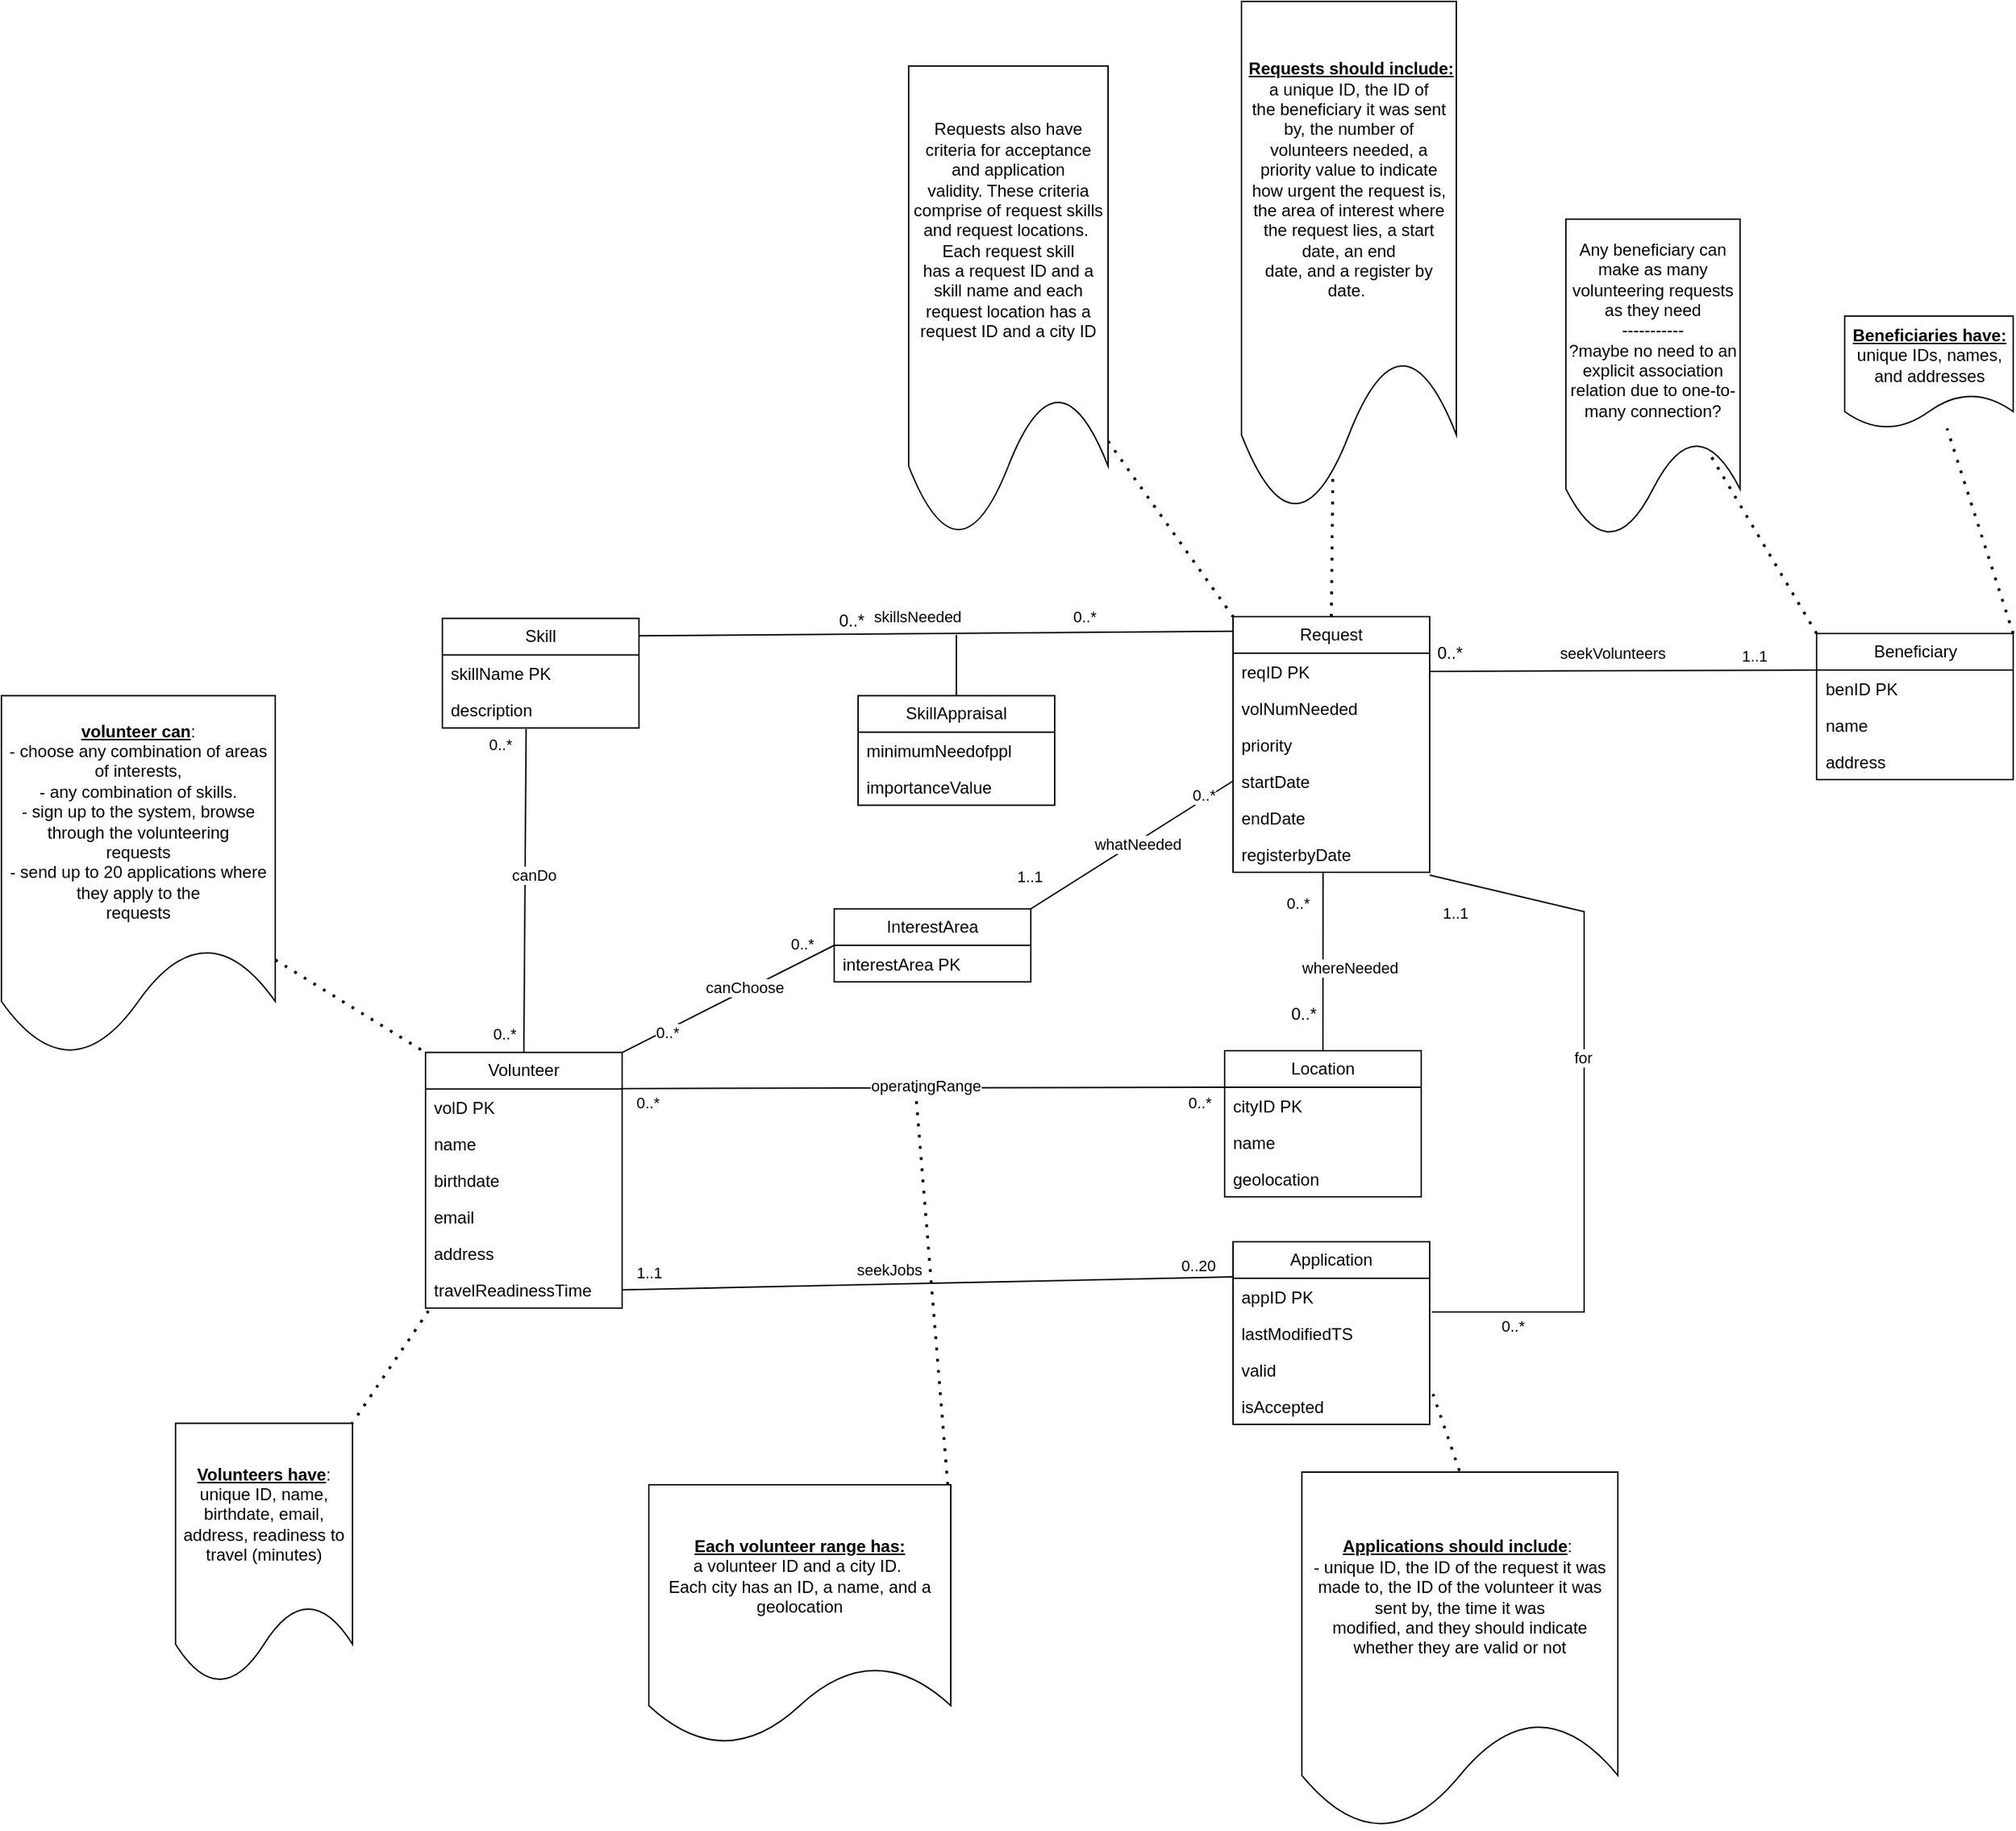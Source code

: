 <mxfile version="24.4.13" type="device">
  <diagram name="Page-1" id="inJNz4n0Zh9Nl0F3ZKG1">
    <mxGraphModel dx="2362" dy="1709" grid="0" gridSize="10" guides="1" tooltips="1" connect="1" arrows="1" fold="1" page="0" pageScale="1" pageWidth="850" pageHeight="1100" math="0" shadow="0">
      <root>
        <mxCell id="0" />
        <mxCell id="1" parent="0" />
        <mxCell id="FVu5-wftmzcErBMeZo72-6" value="Beneficiary" style="swimlane;fontStyle=0;childLayout=stackLayout;horizontal=1;startSize=26;fillColor=none;horizontalStack=0;resizeParent=1;resizeParentMax=0;resizeLast=0;collapsible=1;marginBottom=0;whiteSpace=wrap;html=1;" parent="1" vertex="1">
          <mxGeometry x="637.5" y="-23" width="140" height="104" as="geometry" />
        </mxCell>
        <mxCell id="FVu5-wftmzcErBMeZo72-7" value="benID PK" style="text;strokeColor=none;fillColor=none;align=left;verticalAlign=top;spacingLeft=4;spacingRight=4;overflow=hidden;rotatable=0;points=[[0,0.5],[1,0.5]];portConstraint=eastwest;whiteSpace=wrap;html=1;" parent="FVu5-wftmzcErBMeZo72-6" vertex="1">
          <mxGeometry y="26" width="140" height="26" as="geometry" />
        </mxCell>
        <mxCell id="FVu5-wftmzcErBMeZo72-8" value="name" style="text;strokeColor=none;fillColor=none;align=left;verticalAlign=top;spacingLeft=4;spacingRight=4;overflow=hidden;rotatable=0;points=[[0,0.5],[1,0.5]];portConstraint=eastwest;whiteSpace=wrap;html=1;" parent="FVu5-wftmzcErBMeZo72-6" vertex="1">
          <mxGeometry y="52" width="140" height="26" as="geometry" />
        </mxCell>
        <mxCell id="FVu5-wftmzcErBMeZo72-9" value="address" style="text;strokeColor=none;fillColor=none;align=left;verticalAlign=top;spacingLeft=4;spacingRight=4;overflow=hidden;rotatable=0;points=[[0,0.5],[1,0.5]];portConstraint=eastwest;whiteSpace=wrap;html=1;" parent="FVu5-wftmzcErBMeZo72-6" vertex="1">
          <mxGeometry y="78" width="140" height="26" as="geometry" />
        </mxCell>
        <mxCell id="FVu5-wftmzcErBMeZo72-20" value="&lt;b&gt;&lt;u&gt;Beneficiaries have:&lt;/u&gt;&lt;/b&gt; unique IDs, names, and addresses" style="shape=document;whiteSpace=wrap;html=1;boundedLbl=1;" parent="1" vertex="1">
          <mxGeometry x="657.5" y="-249" width="120" height="80" as="geometry" />
        </mxCell>
        <mxCell id="FVu5-wftmzcErBMeZo72-21" value="Any beneficiary can make as many &lt;br&gt;volunteering requests as they need&lt;br&gt;-----------&lt;div&gt;?maybe no need to an explicit association relation due to one-to-many connection?&lt;/div&gt;" style="shape=document;whiteSpace=wrap;html=1;boundedLbl=1;" parent="1" vertex="1">
          <mxGeometry x="459" y="-318" width="124" height="226" as="geometry" />
        </mxCell>
        <mxCell id="FVu5-wftmzcErBMeZo72-22" value="&amp;nbsp;&lt;b&gt;&lt;u&gt;Requests should include:&lt;/u&gt;&lt;/b&gt; a unique ID, the ID of the&amp;nbsp;beneficiary it was sent by, the number of volunteers needed, a priority value to indicate &lt;br&gt;how urgent the request is, the area of interest where the request lies, a start date, an end &lt;br&gt;date, and a register by date.&amp;nbsp;" style="shape=document;whiteSpace=wrap;html=1;boundedLbl=1;" parent="1" vertex="1">
          <mxGeometry x="228" y="-473" width="153" height="363" as="geometry" />
        </mxCell>
        <mxCell id="FVu5-wftmzcErBMeZo72-26" value="" style="endArrow=none;dashed=1;html=1;dashPattern=1 3;strokeWidth=2;rounded=0;fontSize=12;startSize=8;endSize=8;curved=1;exitX=1;exitY=0;exitDx=0;exitDy=0;" parent="1" source="FVu5-wftmzcErBMeZo72-6" target="FVu5-wftmzcErBMeZo72-20" edge="1">
          <mxGeometry width="50" height="50" relative="1" as="geometry">
            <mxPoint x="306.5" y="78" as="sourcePoint" />
            <mxPoint x="356.5" y="28" as="targetPoint" />
          </mxGeometry>
        </mxCell>
        <mxCell id="FVu5-wftmzcErBMeZo72-27" value="" style="endArrow=none;dashed=1;html=1;dashPattern=1 3;strokeWidth=2;rounded=0;fontSize=12;startSize=8;endSize=8;curved=1;exitX=0.5;exitY=0;exitDx=0;exitDy=0;entryX=0.425;entryY=0.936;entryDx=0;entryDy=0;entryPerimeter=0;" parent="1" source="FVu5-wftmzcErBMeZo72-13" target="FVu5-wftmzcErBMeZo72-22" edge="1">
          <mxGeometry width="50" height="50" relative="1" as="geometry">
            <mxPoint x="403" y="-7" as="sourcePoint" />
            <mxPoint x="393" y="-63" as="targetPoint" />
            <Array as="points" />
          </mxGeometry>
        </mxCell>
        <mxCell id="FVu5-wftmzcErBMeZo72-31" value="&lt;b&gt;&lt;u&gt;Volunteers have&lt;/u&gt;&lt;/b&gt;: unique ID, name, birthdate, email, address, readiness to &lt;br&gt;travel (minutes)" style="shape=document;whiteSpace=wrap;html=1;boundedLbl=1;" parent="1" vertex="1">
          <mxGeometry x="-531" y="539.28" width="126" height="185" as="geometry" />
        </mxCell>
        <mxCell id="FVu5-wftmzcErBMeZo72-32" style="edgeStyle=none;curved=1;rounded=0;orthogonalLoop=1;jettySize=auto;html=1;exitX=0.75;exitY=0;exitDx=0;exitDy=0;fontSize=12;startSize=8;endSize=8;" parent="1" source="FVu5-wftmzcErBMeZo72-31" target="FVu5-wftmzcErBMeZo72-31" edge="1">
          <mxGeometry relative="1" as="geometry" />
        </mxCell>
        <mxCell id="FVu5-wftmzcErBMeZo72-37" value="Requests also have criteria for acceptance and application&lt;br&gt;validity. These criteria comprise of request skills and request locations.&amp;nbsp;&lt;div&gt;Each request skill &lt;br&gt;has a request ID and a skill name and each request location has a request ID and a city ID&lt;/div&gt;" style="shape=document;whiteSpace=wrap;html=1;boundedLbl=1;" parent="1" vertex="1">
          <mxGeometry x="-9" y="-427" width="142" height="335" as="geometry" />
        </mxCell>
        <mxCell id="FVu5-wftmzcErBMeZo72-41" value="" style="endArrow=none;dashed=1;html=1;dashPattern=1 3;strokeWidth=2;rounded=0;fontSize=12;startSize=8;endSize=8;curved=1;exitX=0.015;exitY=1.073;exitDx=0;exitDy=0;exitPerimeter=0;" parent="1" source="FVu5-wftmzcErBMeZo72-34" target="FVu5-wftmzcErBMeZo72-31" edge="1">
          <mxGeometry width="50" height="50" relative="1" as="geometry">
            <mxPoint x="-531" y="-147.72" as="sourcePoint" />
            <mxPoint x="-481" y="-197.72" as="targetPoint" />
          </mxGeometry>
        </mxCell>
        <mxCell id="FVu5-wftmzcErBMeZo72-42" value="SkillAppraisal" style="swimlane;fontStyle=0;childLayout=stackLayout;horizontal=1;startSize=26;fillColor=none;horizontalStack=0;resizeParent=1;resizeParentMax=0;resizeLast=0;collapsible=1;marginBottom=0;whiteSpace=wrap;html=1;" parent="1" vertex="1">
          <mxGeometry x="-45" y="21.28" width="140" height="78" as="geometry" />
        </mxCell>
        <mxCell id="FVu5-wftmzcErBMeZo72-51" value="minimumNeedofppl" style="text;strokeColor=none;fillColor=none;align=left;verticalAlign=top;spacingLeft=4;spacingRight=4;overflow=hidden;rotatable=0;points=[[0,0.5],[1,0.5]];portConstraint=eastwest;whiteSpace=wrap;html=1;" parent="FVu5-wftmzcErBMeZo72-42" vertex="1">
          <mxGeometry y="26" width="140" height="26" as="geometry" />
        </mxCell>
        <mxCell id="_f30rzCHX-MgUP1Y_BIB-22" value="importanceValue" style="text;strokeColor=none;fillColor=none;align=left;verticalAlign=top;spacingLeft=4;spacingRight=4;overflow=hidden;rotatable=0;points=[[0,0.5],[1,0.5]];portConstraint=eastwest;whiteSpace=wrap;html=1;" parent="FVu5-wftmzcErBMeZo72-42" vertex="1">
          <mxGeometry y="52" width="140" height="26" as="geometry" />
        </mxCell>
        <mxCell id="_f30rzCHX-MgUP1Y_BIB-1" value="" style="endArrow=none;html=1;rounded=0;entryX=0;entryY=0.25;entryDx=0;entryDy=0;exitX=1;exitY=0.5;exitDx=0;exitDy=0;" parent="1" source="FVu5-wftmzcErBMeZo72-14" target="FVu5-wftmzcErBMeZo72-6" edge="1">
          <mxGeometry width="50" height="50" relative="1" as="geometry">
            <mxPoint x="410" y="8" as="sourcePoint" />
            <mxPoint x="221" y="-58" as="targetPoint" />
          </mxGeometry>
        </mxCell>
        <mxCell id="_f30rzCHX-MgUP1Y_BIB-8" value="&lt;span style=&quot;font-size: 12px;&quot;&gt;0..*&lt;/span&gt;" style="edgeLabel;html=1;align=center;verticalAlign=middle;resizable=0;points=[];" parent="_f30rzCHX-MgUP1Y_BIB-1" vertex="1" connectable="0">
          <mxGeometry x="0.097" y="-2" relative="1" as="geometry">
            <mxPoint x="-137" y="-15" as="offset" />
          </mxGeometry>
        </mxCell>
        <mxCell id="_f30rzCHX-MgUP1Y_BIB-9" value="1..1" style="edgeLabel;html=1;align=center;verticalAlign=middle;resizable=0;points=[];" parent="_f30rzCHX-MgUP1Y_BIB-1" vertex="1" connectable="0">
          <mxGeometry x="0.276" y="-1" relative="1" as="geometry">
            <mxPoint x="55" y="-12" as="offset" />
          </mxGeometry>
        </mxCell>
        <mxCell id="_f30rzCHX-MgUP1Y_BIB-43" value="seekVolunteers" style="edgeLabel;html=1;align=center;verticalAlign=middle;resizable=0;points=[];" parent="_f30rzCHX-MgUP1Y_BIB-1" vertex="1" connectable="0">
          <mxGeometry x="0.06" y="1" relative="1" as="geometry">
            <mxPoint x="-16" y="-12" as="offset" />
          </mxGeometry>
        </mxCell>
        <mxCell id="FVu5-wftmzcErBMeZo72-52" value="Skill" style="swimlane;fontStyle=0;childLayout=stackLayout;horizontal=1;startSize=26;fillColor=none;horizontalStack=0;resizeParent=1;resizeParentMax=0;resizeLast=0;collapsible=1;marginBottom=0;whiteSpace=wrap;html=1;" parent="1" vertex="1">
          <mxGeometry x="-341" y="-33.72" width="140" height="78" as="geometry" />
        </mxCell>
        <mxCell id="FVu5-wftmzcErBMeZo72-53" value="skillName PK" style="text;strokeColor=none;fillColor=none;align=left;verticalAlign=top;spacingLeft=4;spacingRight=4;overflow=hidden;rotatable=0;points=[[0,0.5],[1,0.5]];portConstraint=eastwest;whiteSpace=wrap;html=1;" parent="FVu5-wftmzcErBMeZo72-52" vertex="1">
          <mxGeometry y="26" width="140" height="26" as="geometry" />
        </mxCell>
        <mxCell id="_f30rzCHX-MgUP1Y_BIB-15" value="description" style="text;strokeColor=none;fillColor=none;align=left;verticalAlign=top;spacingLeft=4;spacingRight=4;overflow=hidden;rotatable=0;points=[[0,0.5],[1,0.5]];portConstraint=eastwest;whiteSpace=wrap;html=1;" parent="FVu5-wftmzcErBMeZo72-52" vertex="1">
          <mxGeometry y="52" width="140" height="26" as="geometry" />
        </mxCell>
        <mxCell id="FVu5-wftmzcErBMeZo72-57" value="Location" style="swimlane;fontStyle=0;childLayout=stackLayout;horizontal=1;startSize=26;fillColor=none;horizontalStack=0;resizeParent=1;resizeParentMax=0;resizeLast=0;collapsible=1;marginBottom=0;whiteSpace=wrap;html=1;" parent="1" vertex="1">
          <mxGeometry x="216" y="274" width="140" height="104" as="geometry" />
        </mxCell>
        <mxCell id="FVu5-wftmzcErBMeZo72-58" value="cityID PK" style="text;strokeColor=none;fillColor=none;align=left;verticalAlign=top;spacingLeft=4;spacingRight=4;overflow=hidden;rotatable=0;points=[[0,0.5],[1,0.5]];portConstraint=eastwest;whiteSpace=wrap;html=1;" parent="FVu5-wftmzcErBMeZo72-57" vertex="1">
          <mxGeometry y="26" width="140" height="26" as="geometry" />
        </mxCell>
        <mxCell id="_f30rzCHX-MgUP1Y_BIB-86" value="name" style="text;strokeColor=none;fillColor=none;align=left;verticalAlign=top;spacingLeft=4;spacingRight=4;overflow=hidden;rotatable=0;points=[[0,0.5],[1,0.5]];portConstraint=eastwest;whiteSpace=wrap;html=1;" parent="FVu5-wftmzcErBMeZo72-57" vertex="1">
          <mxGeometry y="52" width="140" height="26" as="geometry" />
        </mxCell>
        <mxCell id="_f30rzCHX-MgUP1Y_BIB-87" value="geolocation" style="text;strokeColor=none;fillColor=none;align=left;verticalAlign=top;spacingLeft=4;spacingRight=4;overflow=hidden;rotatable=0;points=[[0,0.5],[1,0.5]];portConstraint=eastwest;whiteSpace=wrap;html=1;" parent="FVu5-wftmzcErBMeZo72-57" vertex="1">
          <mxGeometry y="78" width="140" height="26" as="geometry" />
        </mxCell>
        <mxCell id="_f30rzCHX-MgUP1Y_BIB-18" value="" style="endArrow=none;html=1;rounded=0;entryX=0.003;entryY=0.057;entryDx=0;entryDy=0;exitX=1.001;exitY=0.159;exitDx=0;exitDy=0;entryPerimeter=0;exitPerimeter=0;" parent="1" source="FVu5-wftmzcErBMeZo72-52" target="FVu5-wftmzcErBMeZo72-13" edge="1">
          <mxGeometry width="50" height="50" relative="1" as="geometry">
            <mxPoint x="420" y="18" as="sourcePoint" />
            <mxPoint x="648" y="18" as="targetPoint" />
          </mxGeometry>
        </mxCell>
        <mxCell id="_f30rzCHX-MgUP1Y_BIB-19" value="&lt;span style=&quot;font-size: 12px;&quot;&gt;0..*&lt;/span&gt;" style="edgeLabel;html=1;align=center;verticalAlign=middle;resizable=0;points=[];" parent="_f30rzCHX-MgUP1Y_BIB-18" vertex="1" connectable="0">
          <mxGeometry x="0.097" y="-2" relative="1" as="geometry">
            <mxPoint x="-81" y="-11" as="offset" />
          </mxGeometry>
        </mxCell>
        <mxCell id="_f30rzCHX-MgUP1Y_BIB-20" value="0..*" style="edgeLabel;html=1;align=center;verticalAlign=middle;resizable=0;points=[];" parent="_f30rzCHX-MgUP1Y_BIB-18" vertex="1" connectable="0">
          <mxGeometry x="0.276" y="-1" relative="1" as="geometry">
            <mxPoint x="47" y="-13" as="offset" />
          </mxGeometry>
        </mxCell>
        <mxCell id="_f30rzCHX-MgUP1Y_BIB-21" value="skillsNeeded" style="edgeLabel;html=1;align=center;verticalAlign=middle;resizable=0;points=[];" parent="_f30rzCHX-MgUP1Y_BIB-18" vertex="1" connectable="0">
          <mxGeometry x="-0.257" y="1" relative="1" as="geometry">
            <mxPoint x="40" y="-12" as="offset" />
          </mxGeometry>
        </mxCell>
        <mxCell id="_f30rzCHX-MgUP1Y_BIB-23" value="" style="endArrow=none;html=1;rounded=0;exitX=0.5;exitY=0;exitDx=0;exitDy=0;" parent="1" source="FVu5-wftmzcErBMeZo72-42" edge="1">
          <mxGeometry width="50" height="50" relative="1" as="geometry">
            <mxPoint x="-149" y="35" as="sourcePoint" />
            <mxPoint x="25" y="-22" as="targetPoint" />
          </mxGeometry>
        </mxCell>
        <mxCell id="_f30rzCHX-MgUP1Y_BIB-25" value="" style="endArrow=none;html=1;rounded=0;entryX=0.458;entryY=1.023;entryDx=0;entryDy=0;entryPerimeter=0;exitX=0.5;exitY=0;exitDx=0;exitDy=0;" parent="1" source="FVu5-wftmzcErBMeZo72-57" target="FVu5-wftmzcErBMeZo72-28" edge="1">
          <mxGeometry width="50" height="50" relative="1" as="geometry">
            <mxPoint x="401" y="258" as="sourcePoint" />
            <mxPoint x="385" y="252" as="targetPoint" />
          </mxGeometry>
        </mxCell>
        <mxCell id="_f30rzCHX-MgUP1Y_BIB-26" value="&lt;span style=&quot;font-size: 12px;&quot;&gt;0..*&lt;/span&gt;" style="edgeLabel;html=1;align=center;verticalAlign=middle;resizable=0;points=[];" parent="_f30rzCHX-MgUP1Y_BIB-25" vertex="1" connectable="0">
          <mxGeometry x="0.097" y="-2" relative="1" as="geometry">
            <mxPoint x="-16" y="43" as="offset" />
          </mxGeometry>
        </mxCell>
        <mxCell id="_f30rzCHX-MgUP1Y_BIB-27" value="0..*" style="edgeLabel;html=1;align=center;verticalAlign=middle;resizable=0;points=[];" parent="_f30rzCHX-MgUP1Y_BIB-25" vertex="1" connectable="0">
          <mxGeometry x="0.276" y="-1" relative="1" as="geometry">
            <mxPoint x="-19" y="-25" as="offset" />
          </mxGeometry>
        </mxCell>
        <mxCell id="_f30rzCHX-MgUP1Y_BIB-28" value="whereNeeded" style="edgeLabel;html=1;align=center;verticalAlign=middle;resizable=0;points=[];" parent="_f30rzCHX-MgUP1Y_BIB-25" vertex="1" connectable="0">
          <mxGeometry x="-0.257" y="1" relative="1" as="geometry">
            <mxPoint x="20" y="-12" as="offset" />
          </mxGeometry>
        </mxCell>
        <mxCell id="_f30rzCHX-MgUP1Y_BIB-29" value="" style="endArrow=none;html=1;rounded=0;entryX=0.426;entryY=1.027;entryDx=0;entryDy=0;entryPerimeter=0;exitX=0.5;exitY=0;exitDx=0;exitDy=0;" parent="1" source="FVu5-wftmzcErBMeZo72-2" target="_f30rzCHX-MgUP1Y_BIB-15" edge="1">
          <mxGeometry width="50" height="50" relative="1" as="geometry">
            <mxPoint x="-537" y="133.28" as="sourcePoint" />
            <mxPoint x="-487" y="83.28" as="targetPoint" />
          </mxGeometry>
        </mxCell>
        <mxCell id="_f30rzCHX-MgUP1Y_BIB-30" value="0..*" style="edgeLabel;html=1;align=center;verticalAlign=middle;resizable=0;points=[];" parent="_f30rzCHX-MgUP1Y_BIB-29" vertex="1" connectable="0">
          <mxGeometry x="-0.052" y="-3" relative="1" as="geometry">
            <mxPoint x="-21" y="-111" as="offset" />
          </mxGeometry>
        </mxCell>
        <mxCell id="_f30rzCHX-MgUP1Y_BIB-31" value="0..*" style="edgeLabel;html=1;align=center;verticalAlign=middle;resizable=0;points=[];" parent="_f30rzCHX-MgUP1Y_BIB-29" vertex="1" connectable="0">
          <mxGeometry x="0.18" y="1" relative="1" as="geometry">
            <mxPoint x="-14" y="122" as="offset" />
          </mxGeometry>
        </mxCell>
        <mxCell id="_f30rzCHX-MgUP1Y_BIB-32" value="canDo" style="edgeLabel;html=1;align=center;verticalAlign=middle;resizable=0;points=[];" parent="_f30rzCHX-MgUP1Y_BIB-29" vertex="1" connectable="0">
          <mxGeometry x="0.185" y="-1" relative="1" as="geometry">
            <mxPoint x="5" y="10" as="offset" />
          </mxGeometry>
        </mxCell>
        <mxCell id="FVu5-wftmzcErBMeZo72-13" value="Request" style="swimlane;fontStyle=0;childLayout=stackLayout;horizontal=1;startSize=26;fillColor=none;horizontalStack=0;resizeParent=1;resizeParentMax=0;resizeLast=0;collapsible=1;marginBottom=0;whiteSpace=wrap;html=1;" parent="1" vertex="1">
          <mxGeometry x="222" y="-35" width="140" height="182" as="geometry" />
        </mxCell>
        <mxCell id="FVu5-wftmzcErBMeZo72-14" value="reqID PK" style="text;strokeColor=none;fillColor=none;align=left;verticalAlign=top;spacingLeft=4;spacingRight=4;overflow=hidden;rotatable=0;points=[[0,0.5],[1,0.5]];portConstraint=eastwest;whiteSpace=wrap;html=1;" parent="FVu5-wftmzcErBMeZo72-13" vertex="1">
          <mxGeometry y="26" width="140" height="26" as="geometry" />
        </mxCell>
        <mxCell id="FVu5-wftmzcErBMeZo72-15" value="volNumNeeded" style="text;strokeColor=none;fillColor=none;align=left;verticalAlign=top;spacingLeft=4;spacingRight=4;overflow=hidden;rotatable=0;points=[[0,0.5],[1,0.5]];portConstraint=eastwest;whiteSpace=wrap;html=1;" parent="FVu5-wftmzcErBMeZo72-13" vertex="1">
          <mxGeometry y="52" width="140" height="26" as="geometry" />
        </mxCell>
        <mxCell id="FVu5-wftmzcErBMeZo72-16" value="priority" style="text;strokeColor=none;fillColor=none;align=left;verticalAlign=top;spacingLeft=4;spacingRight=4;overflow=hidden;rotatable=0;points=[[0,0.5],[1,0.5]];portConstraint=eastwest;whiteSpace=wrap;html=1;" parent="FVu5-wftmzcErBMeZo72-13" vertex="1">
          <mxGeometry y="78" width="140" height="26" as="geometry" />
        </mxCell>
        <mxCell id="FVu5-wftmzcErBMeZo72-24" value="startDate" style="text;strokeColor=none;fillColor=none;align=left;verticalAlign=top;spacingLeft=4;spacingRight=4;overflow=hidden;rotatable=0;points=[[0,0.5],[1,0.5]];portConstraint=eastwest;whiteSpace=wrap;html=1;" parent="FVu5-wftmzcErBMeZo72-13" vertex="1">
          <mxGeometry y="104" width="140" height="26" as="geometry" />
        </mxCell>
        <mxCell id="FVu5-wftmzcErBMeZo72-25" value="endDate" style="text;strokeColor=none;fillColor=none;align=left;verticalAlign=top;spacingLeft=4;spacingRight=4;overflow=hidden;rotatable=0;points=[[0,0.5],[1,0.5]];portConstraint=eastwest;whiteSpace=wrap;html=1;" parent="FVu5-wftmzcErBMeZo72-13" vertex="1">
          <mxGeometry y="130" width="140" height="26" as="geometry" />
        </mxCell>
        <mxCell id="FVu5-wftmzcErBMeZo72-28" value="registerbyDate" style="text;strokeColor=none;fillColor=none;align=left;verticalAlign=top;spacingLeft=4;spacingRight=4;overflow=hidden;rotatable=0;points=[[0,0.5],[1,0.5]];portConstraint=eastwest;whiteSpace=wrap;html=1;" parent="FVu5-wftmzcErBMeZo72-13" vertex="1">
          <mxGeometry y="156" width="140" height="26" as="geometry" />
        </mxCell>
        <mxCell id="FVu5-wftmzcErBMeZo72-2" value="Volunteer" style="swimlane;fontStyle=0;childLayout=stackLayout;horizontal=1;startSize=26;fillColor=none;horizontalStack=0;resizeParent=1;resizeParentMax=0;resizeLast=0;collapsible=1;marginBottom=0;whiteSpace=wrap;html=1;" parent="1" vertex="1">
          <mxGeometry x="-353" y="275.28" width="140" height="182" as="geometry" />
        </mxCell>
        <mxCell id="FVu5-wftmzcErBMeZo72-3" value="volD PK" style="text;strokeColor=none;fillColor=none;align=left;verticalAlign=top;spacingLeft=4;spacingRight=4;overflow=hidden;rotatable=0;points=[[0,0.5],[1,0.5]];portConstraint=eastwest;whiteSpace=wrap;html=1;" parent="FVu5-wftmzcErBMeZo72-2" vertex="1">
          <mxGeometry y="26" width="140" height="26" as="geometry" />
        </mxCell>
        <mxCell id="FVu5-wftmzcErBMeZo72-4" value="name" style="text;strokeColor=none;fillColor=none;align=left;verticalAlign=top;spacingLeft=4;spacingRight=4;overflow=hidden;rotatable=0;points=[[0,0.5],[1,0.5]];portConstraint=eastwest;whiteSpace=wrap;html=1;" parent="FVu5-wftmzcErBMeZo72-2" vertex="1">
          <mxGeometry y="52" width="140" height="26" as="geometry" />
        </mxCell>
        <mxCell id="FVu5-wftmzcErBMeZo72-5" value="birthdate" style="text;strokeColor=none;fillColor=none;align=left;verticalAlign=top;spacingLeft=4;spacingRight=4;overflow=hidden;rotatable=0;points=[[0,0.5],[1,0.5]];portConstraint=eastwest;whiteSpace=wrap;html=1;" parent="FVu5-wftmzcErBMeZo72-2" vertex="1">
          <mxGeometry y="78" width="140" height="26" as="geometry" />
        </mxCell>
        <mxCell id="FVu5-wftmzcErBMeZo72-35" value="email" style="text;strokeColor=none;fillColor=none;align=left;verticalAlign=top;spacingLeft=4;spacingRight=4;overflow=hidden;rotatable=0;points=[[0,0.5],[1,0.5]];portConstraint=eastwest;whiteSpace=wrap;html=1;" parent="FVu5-wftmzcErBMeZo72-2" vertex="1">
          <mxGeometry y="104" width="140" height="26" as="geometry" />
        </mxCell>
        <mxCell id="FVu5-wftmzcErBMeZo72-36" value="address" style="text;strokeColor=none;fillColor=none;align=left;verticalAlign=top;spacingLeft=4;spacingRight=4;overflow=hidden;rotatable=0;points=[[0,0.5],[1,0.5]];portConstraint=eastwest;whiteSpace=wrap;html=1;" parent="FVu5-wftmzcErBMeZo72-2" vertex="1">
          <mxGeometry y="130" width="140" height="26" as="geometry" />
        </mxCell>
        <mxCell id="FVu5-wftmzcErBMeZo72-34" value="travelReadinessTime" style="text;strokeColor=none;fillColor=none;align=left;verticalAlign=top;spacingLeft=4;spacingRight=4;overflow=hidden;rotatable=0;points=[[0,0.5],[1,0.5]];portConstraint=eastwest;whiteSpace=wrap;html=1;" parent="FVu5-wftmzcErBMeZo72-2" vertex="1">
          <mxGeometry y="156" width="140" height="26" as="geometry" />
        </mxCell>
        <mxCell id="_f30rzCHX-MgUP1Y_BIB-54" value="" style="endArrow=none;html=1;rounded=0;exitX=1;exitY=0.5;exitDx=0;exitDy=0;entryX=1;entryY=0;entryDx=0;entryDy=0;" parent="1" source="FVu5-wftmzcErBMeZo72-34" edge="1">
          <mxGeometry width="50" height="50" relative="1" as="geometry">
            <mxPoint x="-16" y="429" as="sourcePoint" />
            <mxPoint x="222" y="435" as="targetPoint" />
          </mxGeometry>
        </mxCell>
        <mxCell id="_f30rzCHX-MgUP1Y_BIB-55" value="1..1" style="edgeLabel;html=1;align=center;verticalAlign=middle;resizable=0;points=[];" parent="_f30rzCHX-MgUP1Y_BIB-54" vertex="1" connectable="0">
          <mxGeometry x="0.021" y="-1" relative="1" as="geometry">
            <mxPoint x="-203" y="-9" as="offset" />
          </mxGeometry>
        </mxCell>
        <mxCell id="_f30rzCHX-MgUP1Y_BIB-56" value="0..20" style="edgeLabel;html=1;align=center;verticalAlign=middle;resizable=0;points=[];" parent="_f30rzCHX-MgUP1Y_BIB-54" vertex="1" connectable="0">
          <mxGeometry x="0.042" y="2" relative="1" as="geometry">
            <mxPoint x="183" y="-11" as="offset" />
          </mxGeometry>
        </mxCell>
        <mxCell id="_f30rzCHX-MgUP1Y_BIB-57" value="seekJobs" style="edgeLabel;html=1;align=center;verticalAlign=middle;resizable=0;points=[];" parent="_f30rzCHX-MgUP1Y_BIB-54" vertex="1" connectable="0">
          <mxGeometry x="-0.141" relative="1" as="geometry">
            <mxPoint x="3" y="-11" as="offset" />
          </mxGeometry>
        </mxCell>
        <mxCell id="_f30rzCHX-MgUP1Y_BIB-58" value="&lt;b&gt;&lt;u&gt;volunteer can&lt;/u&gt;&lt;/b&gt;:&lt;div&gt;- choose any combination of areas of interests,&lt;/div&gt;&lt;div&gt;- any combination of skills.&lt;br&gt;&lt;/div&gt;&lt;div&gt;-&amp;nbsp;&lt;span style=&quot;background-color: initial;&quot;&gt;sign up to the system, browse through the volunteering&lt;/span&gt;&lt;/div&gt;&lt;div&gt;requests&lt;/div&gt;&lt;div&gt;- send up to 20 applications where they apply to the&lt;/div&gt;&lt;div&gt;requests&lt;/div&gt;" style="shape=document;whiteSpace=wrap;html=1;boundedLbl=1;" parent="1" vertex="1">
          <mxGeometry x="-655" y="21.28" width="195" height="256" as="geometry" />
        </mxCell>
        <mxCell id="_f30rzCHX-MgUP1Y_BIB-59" value="&lt;span style=&quot;text-align: left;&quot;&gt;InterestArea&lt;/span&gt;" style="swimlane;fontStyle=0;childLayout=stackLayout;horizontal=1;startSize=26;fillColor=none;horizontalStack=0;resizeParent=1;resizeParentMax=0;resizeLast=0;collapsible=1;marginBottom=0;whiteSpace=wrap;html=1;" parent="1" vertex="1">
          <mxGeometry x="-62" y="173" width="140" height="52" as="geometry" />
        </mxCell>
        <mxCell id="_f30rzCHX-MgUP1Y_BIB-60" value="interestArea PK" style="text;strokeColor=none;fillColor=none;align=left;verticalAlign=top;spacingLeft=4;spacingRight=4;overflow=hidden;rotatable=0;points=[[0,0.5],[1,0.5]];portConstraint=eastwest;whiteSpace=wrap;html=1;" parent="_f30rzCHX-MgUP1Y_BIB-59" vertex="1">
          <mxGeometry y="26" width="140" height="26" as="geometry" />
        </mxCell>
        <mxCell id="_f30rzCHX-MgUP1Y_BIB-63" value="" style="endArrow=none;dashed=1;html=1;dashPattern=1 3;strokeWidth=2;rounded=0;fontSize=12;startSize=8;endSize=8;curved=1;entryX=0;entryY=0;entryDx=0;entryDy=0;" parent="1" source="FVu5-wftmzcErBMeZo72-37" target="FVu5-wftmzcErBMeZo72-13" edge="1">
          <mxGeometry width="50" height="50" relative="1" as="geometry">
            <mxPoint x="-92" y="465" as="sourcePoint" />
            <mxPoint x="103" y="-37" as="targetPoint" />
          </mxGeometry>
        </mxCell>
        <mxCell id="_f30rzCHX-MgUP1Y_BIB-64" value="" style="endArrow=none;dashed=1;html=1;dashPattern=1 3;strokeWidth=2;rounded=0;fontSize=12;startSize=8;endSize=8;curved=1;entryX=0;entryY=0;entryDx=0;entryDy=0;" parent="1" source="_f30rzCHX-MgUP1Y_BIB-58" target="FVu5-wftmzcErBMeZo72-2" edge="1">
          <mxGeometry width="50" height="50" relative="1" as="geometry">
            <mxPoint x="-265" y="476.28" as="sourcePoint" />
            <mxPoint x="-290" y="184.28" as="targetPoint" />
          </mxGeometry>
        </mxCell>
        <mxCell id="_f30rzCHX-MgUP1Y_BIB-67" value="" style="group" parent="1" vertex="1" connectable="0">
          <mxGeometry x="222" y="410" width="194" height="156" as="geometry" />
        </mxCell>
        <mxCell id="_f30rzCHX-MgUP1Y_BIB-45" value="Application" style="swimlane;fontStyle=0;childLayout=stackLayout;horizontal=1;startSize=26;fillColor=none;horizontalStack=0;resizeParent=1;resizeParentMax=0;resizeLast=0;collapsible=1;marginBottom=0;whiteSpace=wrap;html=1;" parent="_f30rzCHX-MgUP1Y_BIB-67" vertex="1">
          <mxGeometry width="140" height="130" as="geometry" />
        </mxCell>
        <mxCell id="_f30rzCHX-MgUP1Y_BIB-46" value="appID PK" style="text;strokeColor=none;fillColor=none;align=left;verticalAlign=top;spacingLeft=4;spacingRight=4;overflow=hidden;rotatable=0;points=[[0,0.5],[1,0.5]];portConstraint=eastwest;whiteSpace=wrap;html=1;" parent="_f30rzCHX-MgUP1Y_BIB-45" vertex="1">
          <mxGeometry y="26" width="140" height="26" as="geometry" />
        </mxCell>
        <mxCell id="_f30rzCHX-MgUP1Y_BIB-49" value="lastModifiedTS" style="text;strokeColor=none;fillColor=none;align=left;verticalAlign=top;spacingLeft=4;spacingRight=4;overflow=hidden;rotatable=0;points=[[0,0.5],[1,0.5]];portConstraint=eastwest;whiteSpace=wrap;html=1;" parent="_f30rzCHX-MgUP1Y_BIB-45" vertex="1">
          <mxGeometry y="52" width="140" height="26" as="geometry" />
        </mxCell>
        <mxCell id="_f30rzCHX-MgUP1Y_BIB-52" value="valid" style="text;strokeColor=none;fillColor=none;align=left;verticalAlign=top;spacingLeft=4;spacingRight=4;overflow=hidden;rotatable=0;points=[[0,0.5],[1,0.5]];portConstraint=eastwest;whiteSpace=wrap;html=1;" parent="_f30rzCHX-MgUP1Y_BIB-45" vertex="1">
          <mxGeometry y="78" width="140" height="26" as="geometry" />
        </mxCell>
        <mxCell id="38r3CDimjVmLuoF3ttT--1" value="isAccepted" style="text;strokeColor=none;fillColor=none;align=left;verticalAlign=top;spacingLeft=4;spacingRight=4;overflow=hidden;rotatable=0;points=[[0,0.5],[1,0.5]];portConstraint=eastwest;whiteSpace=wrap;html=1;" vertex="1" parent="_f30rzCHX-MgUP1Y_BIB-45">
          <mxGeometry y="104" width="140" height="26" as="geometry" />
        </mxCell>
        <mxCell id="_f30rzCHX-MgUP1Y_BIB-68" value="" style="endArrow=none;html=1;rounded=0;exitX=1.011;exitY=-0.079;exitDx=0;exitDy=0;entryX=1;entryY=1.077;entryDx=0;entryDy=0;entryPerimeter=0;exitPerimeter=0;" parent="1" source="_f30rzCHX-MgUP1Y_BIB-49" target="FVu5-wftmzcErBMeZo72-28" edge="1">
          <mxGeometry width="50" height="50" relative="1" as="geometry">
            <mxPoint x="406" y="451.5" as="sourcePoint" />
            <mxPoint x="502" y="379" as="targetPoint" />
            <Array as="points">
              <mxPoint x="472" y="460" />
              <mxPoint x="472" y="175" />
            </Array>
          </mxGeometry>
        </mxCell>
        <mxCell id="_f30rzCHX-MgUP1Y_BIB-69" value="1..1" style="edgeLabel;html=1;align=center;verticalAlign=middle;resizable=0;points=[];" parent="_f30rzCHX-MgUP1Y_BIB-68" vertex="1" connectable="0">
          <mxGeometry x="0.233" y="-2" relative="1" as="geometry">
            <mxPoint x="-94" y="-80" as="offset" />
          </mxGeometry>
        </mxCell>
        <mxCell id="_f30rzCHX-MgUP1Y_BIB-70" value="0..*" style="edgeLabel;html=1;align=center;verticalAlign=middle;resizable=0;points=[];" parent="_f30rzCHX-MgUP1Y_BIB-68" vertex="1" connectable="0">
          <mxGeometry x="-0.132" y="1" relative="1" as="geometry">
            <mxPoint x="-50" y="121" as="offset" />
          </mxGeometry>
        </mxCell>
        <mxCell id="7oB-ivHYnVd-OKBK7off-4" value="for" style="edgeLabel;html=1;align=center;verticalAlign=middle;resizable=0;points=[];" parent="_f30rzCHX-MgUP1Y_BIB-68" vertex="1" connectable="0">
          <mxGeometry x="0.146" y="1" relative="1" as="geometry">
            <mxPoint as="offset" />
          </mxGeometry>
        </mxCell>
        <mxCell id="_f30rzCHX-MgUP1Y_BIB-72" value="" style="endArrow=none;html=1;rounded=0;entryX=0;entryY=0.5;entryDx=0;entryDy=0;exitX=1;exitY=0;exitDx=0;exitDy=0;" parent="1" source="FVu5-wftmzcErBMeZo72-2" target="_f30rzCHX-MgUP1Y_BIB-59" edge="1">
          <mxGeometry width="50" height="50" relative="1" as="geometry">
            <mxPoint x="-128" y="299.28" as="sourcePoint" />
            <mxPoint x="-97" y="224.29" as="targetPoint" />
          </mxGeometry>
        </mxCell>
        <mxCell id="_f30rzCHX-MgUP1Y_BIB-73" value="canChoose" style="edgeLabel;html=1;align=center;verticalAlign=middle;resizable=0;points=[];" parent="_f30rzCHX-MgUP1Y_BIB-72" vertex="1" connectable="0">
          <mxGeometry x="0.323" y="1" relative="1" as="geometry">
            <mxPoint x="-13" y="5" as="offset" />
          </mxGeometry>
        </mxCell>
        <mxCell id="_f30rzCHX-MgUP1Y_BIB-74" value="0..*" style="edgeLabel;html=1;align=center;verticalAlign=middle;resizable=0;points=[];" parent="_f30rzCHX-MgUP1Y_BIB-72" vertex="1" connectable="0">
          <mxGeometry x="0.012" y="1" relative="1" as="geometry">
            <mxPoint x="52" y="-38" as="offset" />
          </mxGeometry>
        </mxCell>
        <mxCell id="_f30rzCHX-MgUP1Y_BIB-75" value="0..*" style="edgeLabel;html=1;align=center;verticalAlign=middle;resizable=0;points=[];" parent="_f30rzCHX-MgUP1Y_BIB-72" vertex="1" connectable="0">
          <mxGeometry x="-0.282" y="1" relative="1" as="geometry">
            <mxPoint x="-22" y="14" as="offset" />
          </mxGeometry>
        </mxCell>
        <mxCell id="_f30rzCHX-MgUP1Y_BIB-77" value="" style="endArrow=none;html=1;rounded=0;entryX=0;entryY=0.5;entryDx=0;entryDy=0;exitX=1;exitY=0;exitDx=0;exitDy=0;" parent="1" source="_f30rzCHX-MgUP1Y_BIB-59" target="FVu5-wftmzcErBMeZo72-24" edge="1">
          <mxGeometry width="50" height="50" relative="1" as="geometry">
            <mxPoint x="69" y="113" as="sourcePoint" />
            <mxPoint x="119" y="63" as="targetPoint" />
          </mxGeometry>
        </mxCell>
        <mxCell id="_f30rzCHX-MgUP1Y_BIB-78" value="whatNeeded" style="edgeLabel;html=1;align=center;verticalAlign=middle;resizable=0;points=[];" parent="_f30rzCHX-MgUP1Y_BIB-77" vertex="1" connectable="0">
          <mxGeometry x="0.161" relative="1" as="geometry">
            <mxPoint x="-8" y="7" as="offset" />
          </mxGeometry>
        </mxCell>
        <mxCell id="_f30rzCHX-MgUP1Y_BIB-79" value="1..1" style="edgeLabel;html=1;align=center;verticalAlign=middle;resizable=0;points=[];" parent="_f30rzCHX-MgUP1Y_BIB-77" vertex="1" connectable="0">
          <mxGeometry x="-0.276" y="-2" relative="1" as="geometry">
            <mxPoint x="-54" y="8" as="offset" />
          </mxGeometry>
        </mxCell>
        <mxCell id="_f30rzCHX-MgUP1Y_BIB-80" value="0..*" style="edgeLabel;html=1;align=center;verticalAlign=middle;resizable=0;points=[];" parent="_f30rzCHX-MgUP1Y_BIB-77" vertex="1" connectable="0">
          <mxGeometry x="-0.319" y="1" relative="1" as="geometry">
            <mxPoint x="74" y="-49" as="offset" />
          </mxGeometry>
        </mxCell>
        <mxCell id="_f30rzCHX-MgUP1Y_BIB-81" value="&lt;u&gt;&lt;b&gt;Applications should include&lt;/b&gt;&lt;/u&gt;:&amp;nbsp;&lt;div&gt;-&amp;nbsp;&lt;span style=&quot;background-color: initial;&quot;&gt;unique ID, the ID of the request it was&lt;/span&gt;&lt;/div&gt;&lt;div&gt;made to, the ID of the volunteer it was sent by, the time it was&lt;/div&gt;&lt;div&gt;modified, and they should indicate whether they are valid or not&lt;/div&gt;" style="shape=document;whiteSpace=wrap;html=1;boundedLbl=1;" parent="1" vertex="1">
          <mxGeometry x="271" y="574" width="225" height="254" as="geometry" />
        </mxCell>
        <mxCell id="_f30rzCHX-MgUP1Y_BIB-82" value="" style="endArrow=none;dashed=1;html=1;dashPattern=1 3;strokeWidth=2;rounded=0;fontSize=12;startSize=8;endSize=8;curved=1;exitX=0;exitY=0;exitDx=0;exitDy=0;entryX=0.835;entryY=0.748;entryDx=0;entryDy=0;entryPerimeter=0;" parent="1" source="FVu5-wftmzcErBMeZo72-6" target="FVu5-wftmzcErBMeZo72-21" edge="1">
          <mxGeometry width="50" height="50" relative="1" as="geometry">
            <mxPoint x="718" y="-13" as="sourcePoint" />
            <mxPoint x="763" y="-126" as="targetPoint" />
          </mxGeometry>
        </mxCell>
        <mxCell id="_f30rzCHX-MgUP1Y_BIB-83" value="" style="endArrow=none;dashed=1;html=1;dashPattern=1 3;strokeWidth=2;rounded=0;fontSize=12;startSize=8;endSize=8;curved=1;exitX=1.017;exitY=1.169;exitDx=0;exitDy=0;entryX=0.5;entryY=0;entryDx=0;entryDy=0;exitPerimeter=0;" parent="1" source="_f30rzCHX-MgUP1Y_BIB-52" target="_f30rzCHX-MgUP1Y_BIB-81" edge="1">
          <mxGeometry width="50" height="50" relative="1" as="geometry">
            <mxPoint x="-340" y="471" as="sourcePoint" />
            <mxPoint x="-395" y="550" as="targetPoint" />
          </mxGeometry>
        </mxCell>
        <mxCell id="_f30rzCHX-MgUP1Y_BIB-85" value="&lt;div&gt;&lt;b&gt;&lt;u&gt;Each volunteer range&amp;nbsp;has:&lt;/u&gt;&lt;/b&gt;&lt;/div&gt;&lt;div&gt; a volunteer ID&amp;nbsp;&lt;span style=&quot;background-color: initial;&quot;&gt;and a city ID.&amp;nbsp;&lt;/span&gt;&lt;/div&gt;&lt;div&gt;&lt;span style=&quot;background-color: initial;&quot;&gt;Each city has an ID, a name, and a geolocation&lt;/span&gt;&lt;/div&gt;" style="shape=document;whiteSpace=wrap;html=1;boundedLbl=1;" parent="1" vertex="1">
          <mxGeometry x="-194" y="583" width="215" height="185" as="geometry" />
        </mxCell>
        <mxCell id="_f30rzCHX-MgUP1Y_BIB-92" value="" style="endArrow=none;html=1;rounded=0;entryX=0;entryY=0.25;entryDx=0;entryDy=0;exitX=0.993;exitY=0.141;exitDx=0;exitDy=0;exitPerimeter=0;" parent="1" source="FVu5-wftmzcErBMeZo72-2" target="FVu5-wftmzcErBMeZo72-57" edge="1">
          <mxGeometry width="50" height="50" relative="1" as="geometry">
            <mxPoint x="-203" y="285" as="sourcePoint" />
            <mxPoint x="-52" y="209" as="targetPoint" />
          </mxGeometry>
        </mxCell>
        <mxCell id="_f30rzCHX-MgUP1Y_BIB-93" value="operatingRange" style="edgeLabel;html=1;align=center;verticalAlign=middle;resizable=0;points=[];" parent="_f30rzCHX-MgUP1Y_BIB-92" vertex="1" connectable="0">
          <mxGeometry x="0.323" y="1" relative="1" as="geometry">
            <mxPoint x="-68" y="-1" as="offset" />
          </mxGeometry>
        </mxCell>
        <mxCell id="_f30rzCHX-MgUP1Y_BIB-94" value="0..*" style="edgeLabel;html=1;align=center;verticalAlign=middle;resizable=0;points=[];" parent="_f30rzCHX-MgUP1Y_BIB-92" vertex="1" connectable="0">
          <mxGeometry x="0.012" y="1" relative="1" as="geometry">
            <mxPoint x="194" y="11" as="offset" />
          </mxGeometry>
        </mxCell>
        <mxCell id="_f30rzCHX-MgUP1Y_BIB-95" value="0..*" style="edgeLabel;html=1;align=center;verticalAlign=middle;resizable=0;points=[];" parent="_f30rzCHX-MgUP1Y_BIB-92" vertex="1" connectable="0">
          <mxGeometry x="-0.282" y="1" relative="1" as="geometry">
            <mxPoint x="-136" y="11" as="offset" />
          </mxGeometry>
        </mxCell>
        <mxCell id="_f30rzCHX-MgUP1Y_BIB-97" value="" style="endArrow=none;dashed=1;html=1;dashPattern=1 3;strokeWidth=2;rounded=0;exitX=0.99;exitY=0;exitDx=0;exitDy=0;exitPerimeter=0;" parent="1" source="_f30rzCHX-MgUP1Y_BIB-85" edge="1">
          <mxGeometry width="50" height="50" relative="1" as="geometry">
            <mxPoint x="-12" y="413" as="sourcePoint" />
            <mxPoint x="-4" y="303" as="targetPoint" />
          </mxGeometry>
        </mxCell>
        <mxCell id="7oB-ivHYnVd-OKBK7off-3" style="edgeStyle=orthogonalEdgeStyle;rounded=0;orthogonalLoop=1;jettySize=auto;html=1;exitX=0.25;exitY=1;exitDx=0;exitDy=0;" parent="1" edge="1">
          <mxGeometry relative="1" as="geometry">
            <mxPoint x="189.526" y="462.053" as="targetPoint" />
            <mxPoint x="189" y="462.0" as="sourcePoint" />
          </mxGeometry>
        </mxCell>
      </root>
    </mxGraphModel>
  </diagram>
</mxfile>
